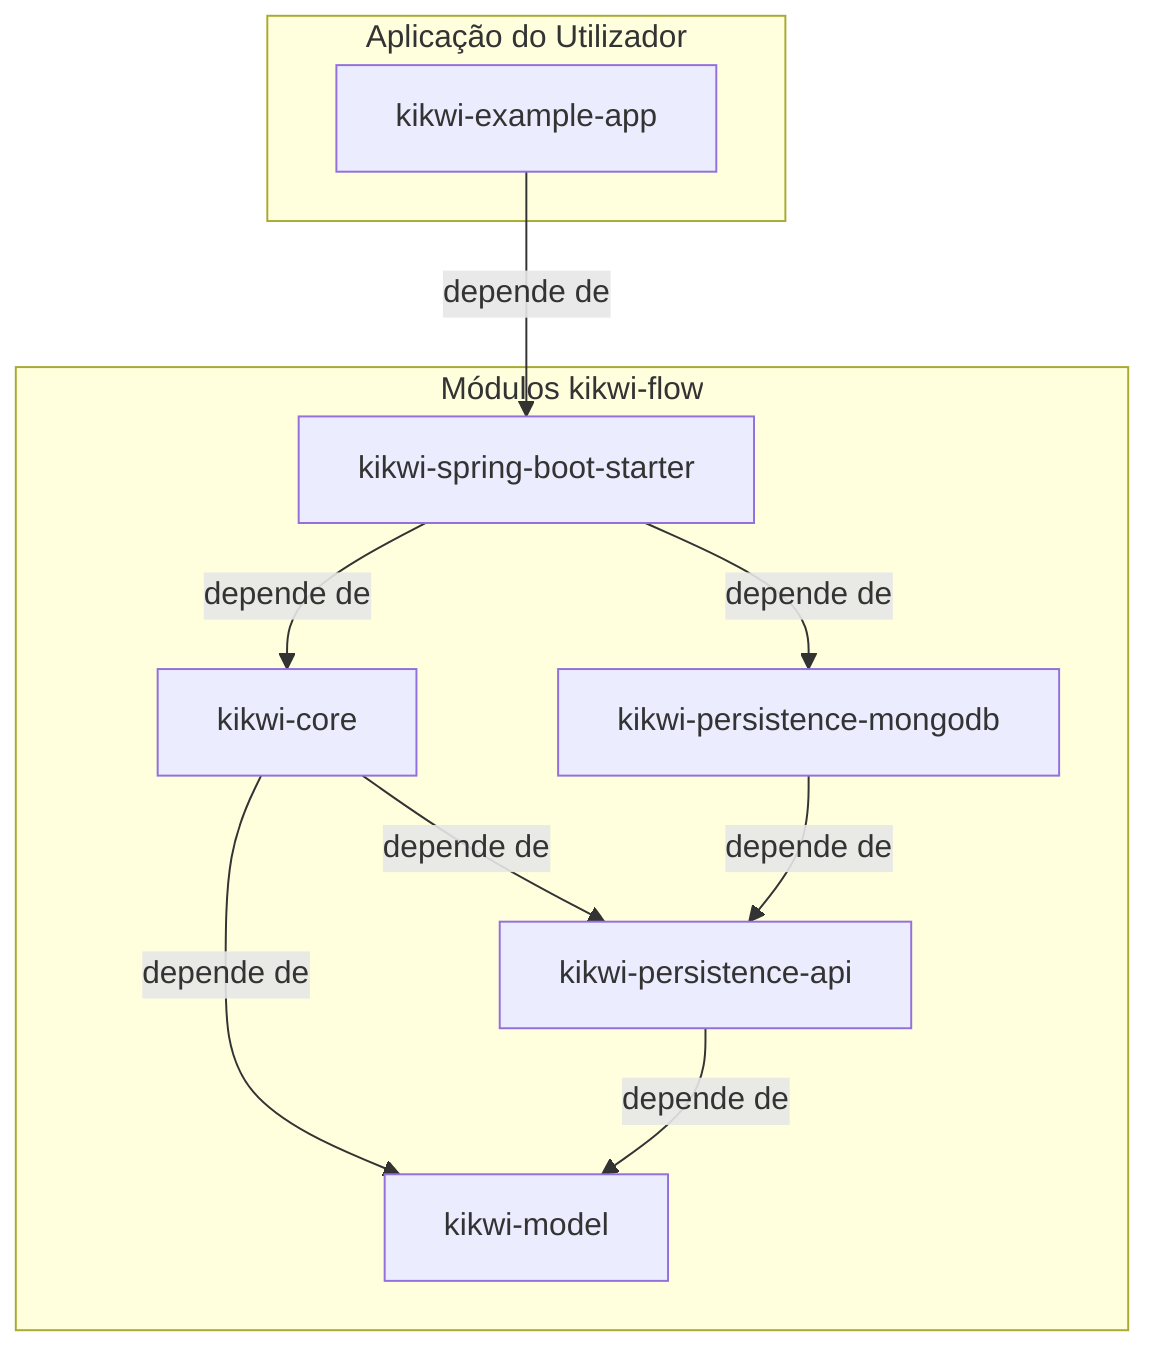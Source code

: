graph TD
    subgraph "Aplicação do Utilizador"
        A[kikwi-example-app]
    end

    subgraph "Módulos kikwi-flow"
        B[kikwi-spring-boot-starter]
        C[kikwi-core]
        D[kikwi-persistence-api]
        E[kikwi-persistence-mongodb]
        F[kikwi-model]
    end

    A -- depende de --> B

    B -- depende de --> C
    B -- depende de --> E

    C -- depende de --> D
    C -- depende de --> F

    E -- depende de --> D

    D -- depende de --> F
